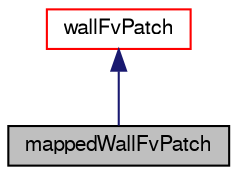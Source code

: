digraph "mappedWallFvPatch"
{
  bgcolor="transparent";
  edge [fontname="FreeSans",fontsize="10",labelfontname="FreeSans",labelfontsize="10"];
  node [fontname="FreeSans",fontsize="10",shape=record];
  Node0 [label="mappedWallFvPatch",height=0.2,width=0.4,color="black", fillcolor="grey75", style="filled", fontcolor="black"];
  Node1 -> Node0 [dir="back",color="midnightblue",fontsize="10",style="solid",fontname="FreeSans"];
  Node1 [label="wallFvPatch",height=0.2,width=0.4,color="red",URL="$a22866.html",tooltip="Foam::wallFvPatch. "];
}
